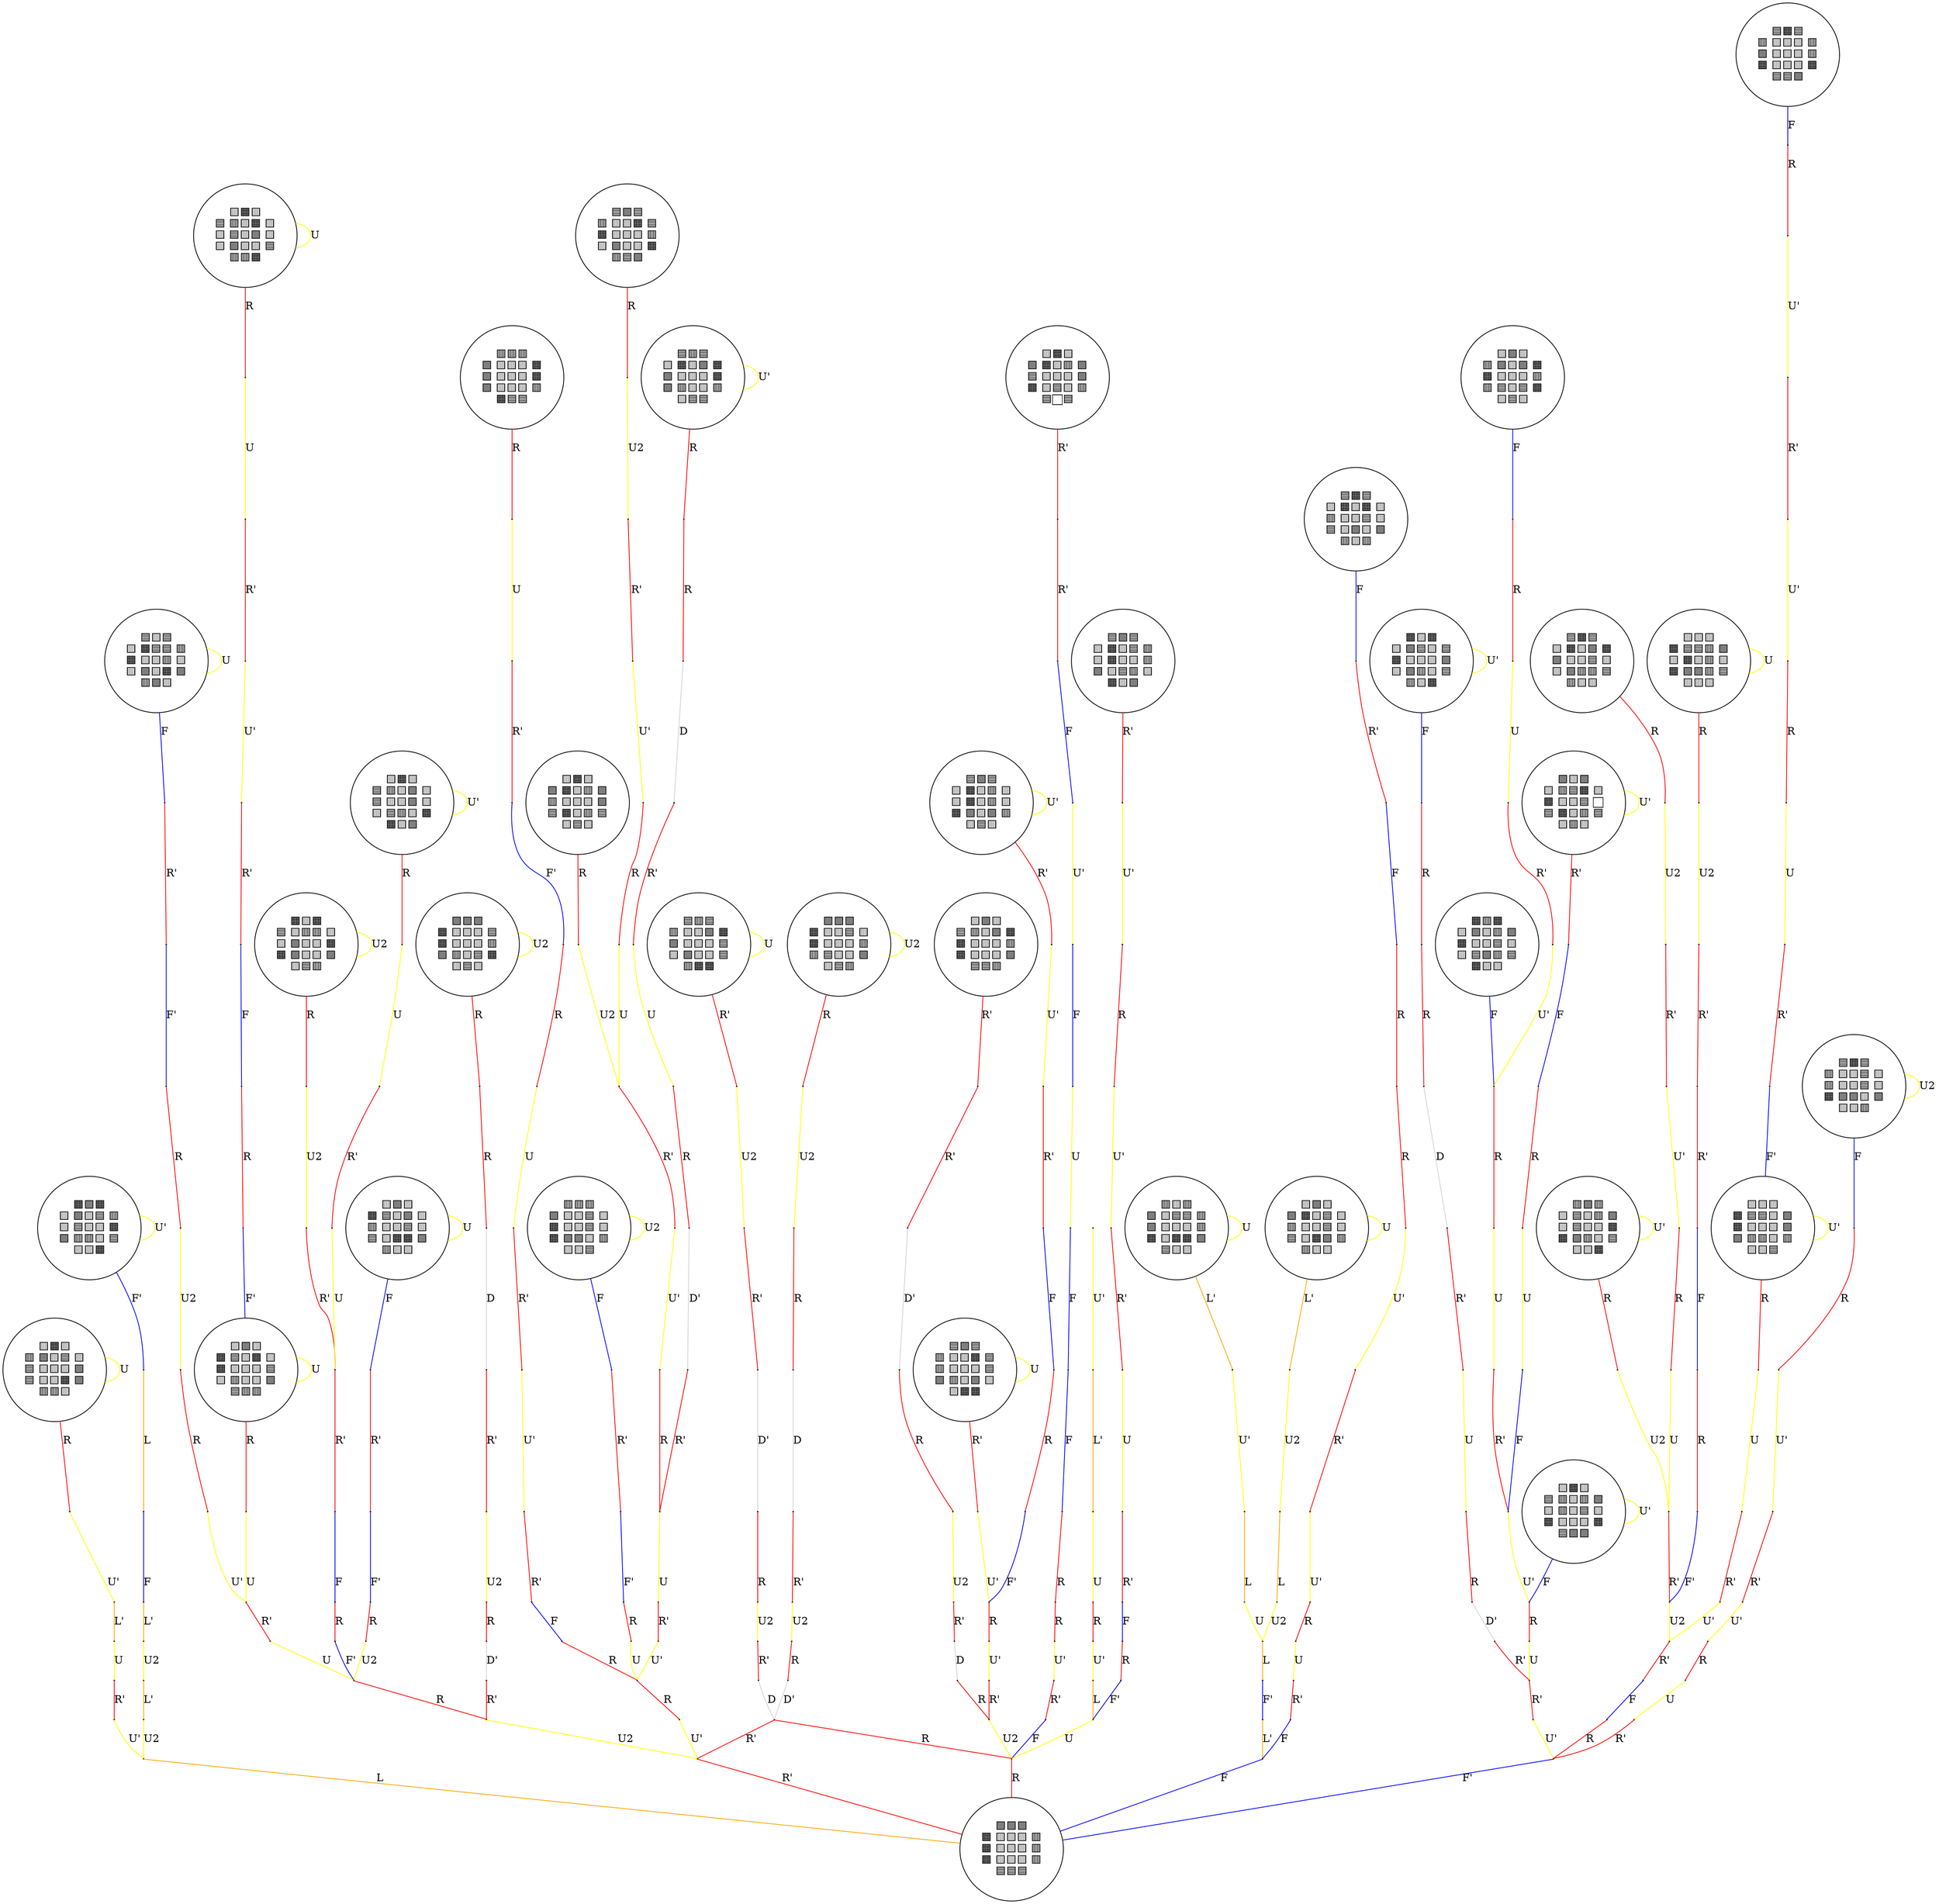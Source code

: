 graph G {
  spline=true;
  1 [width=0.000000, label="", height=0.000000, ];
  2 [width=0.000000, label="", height=0.000000, ];
  3 [width=0.000000, label="", height=0.000000, ];
  4 [width=0.000000, label="", height=0.000000, ];
  5 [width=0.000000, label="", height=0.000000, ];
  6 [width=0.000000, label="", height=0.000000, ];
  7 [width=0.000000, label="", height=0.000000, ];
  8 [width=0.000000, label="", height=0.000000, ];
  9 [width=0.000000, label="", height=0.000000, ];
  10 [width=0.000000, label="", height=0.000000, ];
  11 [width=0.000000, label="", height=0.000000, ];
  12 [width=0.000000, label="", height=0.000000, ];
  13 [width=0.000000, label="", height=0.000000, ];
  14 [width=0.000000, label="", height=0.000000, ];
  15 [width=0.000000, label="", height=0.000000, ];
  16 [width=0.000000, label="", height=0.000000, ];
  17 [width=0.000000, label="", height=0.000000, ];
  18 [width=0.000000, label="", height=0.000000, ];
  19 [width=0.000000, label="", height=0.000000, ];
  20 [width=0.000000, label="", height=0.000000, ];
  21 [width=0.000000, label="", height=0.000000, ];
  22 [width=0.000000, label="", height=0.000000, ];
  23 [width=0.000000, label="", height=0.000000, ];
  24 [width=0.000000, label="", height=0.000000, ];
  25 [width=0.000000, label="", height=0.000000, ];
  26 [width=0.000000, label="", height=0.000000, ];
  27 [width=0.000000, label="", height=0.000000, ];
  28 [width=0.000000, label="", height=0.000000, ];
  29 [width=0.000000, label="", height=0.000000, ];
  30 [width=0.000000, label="", height=0.000000, ];
  31 [width=0.000000, label="", height=0.000000, ];
  32 [width=0.000000, label="", height=0.000000, ];
  33 [shape=circle,
      label="🟩🟩🟩
🟧 🟨🟨🟨 🟦
🟧 🟨🟨🟨 🟥
🟩 🟥🟨🟦 🟧
🟨🟦🟨",
      ];
  34 [width=0.000000, label="", height=0.000000, ];
  35 [width=0.000000, label="", height=0.000000, ];
  36 [shape=circle,
      label="🟧🟩🟧
🟨 🟩🟨🟦 🟥
🟨 🟦🟨🟨 🟧
🟩 🟥🟥🟨 🟦
🟨🟨🟧",
      ];
  37 [width=0.000000, label="", height=0.000000, ];
  38 [width=0.000000, label="", height=0.000000, ];
  39 [width=0.000000, label="", height=0.000000, ];
  40 [width=0.000000, label="", height=0.000000, ];
  41 [width=0.000000, label="", height=0.000000, ];
  42 [width=0.000000, label="", height=0.000000, ];
  43 [shape=circle,
      label="🟦🟩🟦
🟥 🟨🟨🟧 🟦
🟥 🟨🟨🟨 🟦
🟩 🟥🟨🟩 🟨
🟨🟧🟧",
      ];
  44 [width=0.000000, label="", height=0.000000, ];
  45 [shape=circle,
      label="🟨🟨🟨
🟧 🟦🟦🟨 🟩
🟧 🟨🟨🟨 🟩
🟩 🟥🟥🟨 🟥
🟨🟨🟦",
      ];
  46 [shape=circle,
      label="🟦🟥🟦
🟨 🟧🟨🟩 🟧
🟩 🟨🟨🟨 🟧
🟩 🟥🟨🟨 🟥
🟨🟦🟦",
      ];
  47 [width=0.000000, label="", height=0.000000, ];
  48 [width=0.000000, label="", height=0.000000, ];
  49 [width=0.000000, label="", height=0.000000, ];
  50 [width=0.000000, label="", height=0.000000, ];
  51 [width=0.000000, label="", height=0.000000, ];
  52 [width=0.000000, label="", height=0.000000, ];
  53 [width=0.000000, label="", height=0.000000, ];
  54 [width=0.000000, label="", height=0.000000, ];
  55 [width=0.000000, label="", height=0.000000, ];
  56 [width=0.000000, label="", height=0.000000, ];
  57 [width=0.000000, label="", height=0.000000, ];
  58 [shape=circle,
      label="🟨🟧🟨
🟩 🟧🟨🟥 🟩
🟥 🟨🟨🟨 🟩
🟦 🟧🟨🟥 🟦
🟨🟦🟨",
      ];
  59 [shape=circle,
      label="🟩🟨🟩
🟨 🟥🟦🟧 🟨
🟧 🟨🟨🟦 ⬜
🟦 🟧🟨🟥 🟦
🟨🟥🟨",
      ];
  60 [width=0.000000, label="", height=0.000000, ];
  61 [width=0.000000, label="", height=0.000000, ];
  62 [width=0.000000, label="", height=0.000000, ];
  63 [width=0.000000, label="", height=0.000000, ];
  64 [width=0.000000, label="", height=0.000000, ];
  65 [width=0.000000, label="", height=0.000000, ];
  66 [width=0.000000, label="", height=0.000000, ];
  67 [width=0.000000, label="", height=0.000000, ];
  68 [width=0.000000, label="", height=0.000000, ];
  69 [width=0.000000, label="", height=0.000000, ];
  70 [width=0.000000, label="", height=0.000000, ];
  71 [width=0.000000, label="", height=0.000000, ];
  72 [width=0.000000, label="", height=0.000000, ];
  73 [width=0.000000, label="", height=0.000000, ];
  74 [width=0.000000, label="", height=0.000000, ];
  75 [width=0.000000, label="", height=0.000000, ];
  76 [width=0.000000, label="", height=0.000000, ];
  77 [shape=circle,
      label="🟨🟩🟨
🟥 🟩🟨🟩 🟧
🟧 🟨🟨🟨 🟥
🟥 🟦🟨🟦 🟧
🟨🟦🟨",
      ];
  78 [shape=circle,
      label="🟩🟩🟩
🟧 🟨🟨🟦 🟨
🟧 🟨🟨🟨 🟥
🟥 🟦🟨🟨 🟩
🟨🟦🟥",
      ];
  79 [width=0.000000, label="", height=0.000000, ];
  80 [width=0.000000, label="", height=0.000000, ];
  81 [width=0.000000, label="", height=0.000000, ];
  82 [width=0.000000, label="", height=0.000000, ];
  83 [width=0.000000, label="", height=0.000000, ];
  84 [width=0.000000, label="", height=0.000000, ];
  85 [shape=circle,
      label="🟨🟨🟨
🟧 🟦🟦🟥 🟩
🟨 🟧🟨🟥 🟨
🟧 🟩🟩🟥 🟦
🟨🟨🟨",
      ];
  86 [shape=circle,
      label="🟦🟩🟦
🟨 🟧🟨🟥 🟨
🟨 🟧🟨🟥 🟨
🟧 🟩🟨🟩 🟥
🟨🟦🟨",
      ];
  87 [shape=circle,
      label="🟧🟨🟧
🟦 🟨🟥🟥 🟨
🟨 🟩🟨🟨 🟧
🟧 🟩🟨🟨 🟩
🟨🟦🟥",
      ];
  88 [shape=circle,
      label="🟦🟧🟦
🟥 🟨🟨🟦 🟨
🟥 🟨🟨🟦 🟨
🟧 🟩🟩🟨 🟩
🟨🟨🟥",
      ];
  89 [width=0.000000, label="", height=0.000000, ];
  90 [shape=circle,
      label="🟥🟩🟥
🟨 🟦🟨🟥 🟩
🟨 🟦🟨🟨 🟧
🟧 🟩🟥🟨 🟦
🟨🟨🟧",
      ];
  91 [width=0.000000, label="", height=0.000000, ];
  92 [shape=circle,
      label="🟥🟥🟥
🟩 🟨🟨🟦 🟨
🟧 🟨🟨🟦 🟨
🟧 🟩🟩🟨 🟥
🟨🟨🟦",
      ];
  93 [width=0.000000, label="", height=0.000000, ];
  94 [width=0.000000, label="", height=0.000000, ];
  95 [width=0.000000, label="", height=0.000000, ];
  96 [width=0.000000, label="", height=0.000000, ];
  97 [width=0.000000, label="", height=0.000000, ];
  98 [width=0.000000, label="", height=0.000000, ];
  99 [width=0.000000, label="", height=0.000000, ];
  100 [width=0.000000, label="", height=0.000000, ];
  101 [shape=circle,
       label="🟨🟩🟨
🟧 🟦🟨🟩 🟨
🟥 🟨🟨🟦 🟨
🟦 🟨🟧🟧 🟩
🟥🟨🟨",
       ];
  102 [shape=circle,
       label="🟨🟧🟨
🟥 🟩🟨🟦 🟨
🟦 🟨🟨🟨 🟩
🟦 🟨🟨🟧 🟩
🟥🟥🟨",
       ];
  103 [shape=circle,
       label="🟨🟩🟨
🟩 🟧🟨🟦 🟨
🟥 🟨🟨🟦 🟨
🟦 🟨🟧🟩 🟥
🟥🟨🟨",
       ];
  104 [width=0.000000, label="", height=0.000000, ];
  105 [shape=circle,
       label="🟦🟧🟦
🟨 🟧🟨🟧 🟨
🟥 🟨🟨🟦 🟨
🟦 🟨🟩🟨 🟩
🟥🟨🟥",
       ];
  106 [width=0.000000, label="", height=0.000000, ];
  107 [width=0.000000, label="", height=0.000000, ];
  108 [width=0.000000, label="", height=0.000000, ];
  109 [width=0.000000, label="", height=0.000000, ];
  110 [width=0.000000, label="", height=0.000000, ];
  111 [width=0.000000, label="", height=0.000000, ];
  112 [width=0.000000, label="", height=0.000000, ];
  113 [width=0.000000, label="", height=0.000000, ];
  114 [width=0.000000, label="", height=0.000000, ];
  115 [width=0.000000, label="", height=0.000000, ];
  116 [width=0.000000, label="", height=0.000000, ];
  117 [width=0.000000, label="", height=0.000000, ];
  118 [width=0.000000, label="", height=0.000000, ];
  119 [width=0.000000, label="", height=0.000000, ];
  120 [width=0.000000, label="", height=0.000000, ];
  121 [width=0.000000, label="", height=0.000000, ];
  122 [width=0.000000, label="", height=0.000000, ];
  123 [width=0.000000, label="", height=0.000000, ];
  124 [width=0.000000, label="", height=0.000000, ];
  125 [width=0.000000, label="", height=0.000000, ];
  126 [width=0.000000, label="", height=0.000000, ];
  127 [width=0.000000, label="", height=0.000000, ];
  128 [width=0.000000, label="", height=0.000000, ];
  129 [width=0.000000, label="", height=0.000000, ];
  130 [width=0.000000, label="", height=0.000000, ];
  131 [width=0.000000, label="", height=0.000000, ];
  132 [width=0.000000, label="", height=0.000000, ];
  133 [width=0.000000, label="", height=0.000000, ];
  134 [width=0.000000, label="", height=0.000000, ];
  135 [width=0.000000, label="", height=0.000000, ];
  136 [width=0.000000, label="", height=0.000000, ];
  137 [width=0.000000, label="", height=0.000000, ];
  138 [width=0.000000, label="", height=0.000000, ];
  139 [shape=circle,
       label="🟦🟧🟦
🟨 🟧🟨🟩 🟧
🟩 🟨🟨🟦 🟨
🟨 🟩🟥🟥 🟦
🟥🟨🟨",
       ];
  140 [shape=circle,
       label="🟦🟨🟦
🟨 🟧🟦🟦 🟥
🟧 🟨🟨🟥 🟨
🟨 🟩🟨🟧 🟩
🟥🟩🟨",
       ];
  141 [width=0.000000, label="", height=0.000000, ];
  142 [shape=circle,
       label="🟨🟧🟨
🟦 🟥🟨🟧 🟨
🟨 🟦🟨🟩 🟨
🟨 🟩🟨🟨 🟦
🟥🟥🟧",
       ];
  143 [shape=circle,
       label="🟧🟨🟧
🟨 🟩🟦🟨 🟦
🟧 🟨🟨🟨 🟩
🟨 🟩🟥🟨 🟦
🟥🟨🟧",
       ];
  144 [shape=circle,
       label="🟦🟥🟦
🟥 🟨🟨🟩 🟧
🟩 🟨🟨🟨 🟦
🟨 🟩🟨🟨 🟦
🟥🟧🟧",
       ];
  145 [width=0.000000, label="", height=0.000000, ];
  146 [width=0.000000, label="", height=0.000000, ];
  147 [width=0.000000, label="", height=0.000000, ];
  148 [shape=circle,
       label="🟦🟩🟦
🟥 🟨🟨🟧 🟦
🟧 🟨🟨🟨 🟥
🟨 🟩🟨🟨 🟧
🟥🟦🟩",
       ];
  149 [width=0.000000, label="", height=0.000000, ];
  150 [width=0.000000, label="", height=0.000000, ];
  151 [width=0.000000, label="", height=0.000000, ];
  152 [width=0.000000, label="", height=0.000000, ];
  153 [width=0.000000, label="", height=0.000000, ];
  154 [width=0.000000, label="", height=0.000000, ];
  155 [width=0.000000, label="", height=0.000000, ];
  156 [shape=circle,
       label="🟥🟥🟥
🟩 🟨🟨🟨 🟧
🟩 🟨🟨🟨 🟧
🟩 🟨🟨🟨 🟥
🟧🟦🟦",
       ];
  157 [width=0.000000, label="", height=0.000000, ];
  158 [width=0.000000, label="", height=0.000000, ];
  159 [width=0.000000, label="", height=0.000000, ];
  160 [shape=circle,
       label="🟦🟩🟦
🟨 🟧🟨🟦 🟥
🟨 🟧🟨🟨 🟥
🟩 🟨🟦🟥 🟨
🟧🟨🟩",
       ];
  161 [width=0.000000, label="", height=0.000000, ];
  162 [width=0.000000, label="", height=0.000000, ];
  163 [width=0.000000, label="", height=0.000000, ];
  164 [shape=circle,
       label="🟧🟥🟧
🟨 🟩🟨🟥 🟩
🟧 🟨🟨🟦 🟨
🟨 🟦🟩🟥 🟦
🟧🟨🟨",
       ];
  165 [width=0.000000, label="", height=0.000000, ];
  166 [width=0.000000, label="", height=0.000000, ];
  167 [width=0.000000, label="", height=0.000000, ];
  168 [width=0.000000, label="", height=0.000000, ];
  169 [shape=circle,
       label="🟨🟧🟨
🟦 🟥🟨🟩 🟨
🟦 🟨🟨🟩 🟨
🟨 🟦🟥🟨 🟧
🟧🟨🟩",
       ];
  170 [width=0.000000, label="", height=0.000000, ];
  171 [width=0.000000, label="", height=0.000000, ];
  172 [width=0.000000, label="", height=0.000000, ];
  173 [width=0.000000, label="", height=0.000000, ];
  174 [width=0.000000, label="", height=0.000000, ];
  175 [width=0.000000, label="", height=0.000000, ];
  176 [width=0.000000, label="", height=0.000000, ];
  177 [width=0.000000, label="", height=0.000000, ];
  178 [width=0.000000, label="", height=0.000000, ];
  179 [width=0.000000, label="", height=0.000000, ];
  180 [width=0.000000, label="", height=0.000000, ];
  181 [width=0.000000, label="", height=0.000000, ];
  182 [shape=circle,
       label="🟥🟨🟥
🟩 🟨🟦🟦 🟥
🟩 🟨🟨🟨 🟥
🟧 🟨🟧🟧 🟩
🟦🟨🟨",
       ];
  183 [width=0.000000, label="", height=0.000000, ];
  184 [width=0.000000, label="", height=0.000000, ];
  185 [width=0.000000, label="", height=0.000000, ];
  186 [width=0.000000, label="", height=0.000000, ];
  187 [width=0.000000, label="", height=0.000000, ];
  188 [shape=circle,
       label="🟨🟩🟨
🟦 🟥🟨🟩 🟧
🟧 🟨🟨🟨 🟥
🟧 🟨🟨🟨 🟩
🟦🟦🟥",
       ];
  189 [width=0.000000, label="", height=0.000000, ];
  190 [width=0.000000, label="", height=0.000000, ];
  191 [width=0.000000, label="", height=0.000000, ];
  192 [shape=circle,
       label="🟨🟧🟨
🟩 🟧🟨🟥 🟩
🟦 🟨🟨🟨 🟩
🟧 🟨🟦🟨 🟥
🟦⬜🟦",
       ];
  193 [shape=circle,
       label="🟩🟩🟩
🟧 🟨🟨🟨 🟥
🟧 🟨🟨🟨 🟥
🟧 🟨🟨🟨 🟥
🟦🟦🟦",
       ];
  194 [width=0.000000, label="", height=0.000000, ];
  195 [width=0.000000, label="", height=0.000000, ];
  196 [width=0.000000, label="", height=0.000000, ];
  197 [width=0.000000, label="", height=0.000000, ];
  198 [width=0.000000, label="", height=0.000000, ];
  199 [width=0.000000, label="", height=0.000000, ];
  200 [width=0.000000, label="", height=0.000000, ];
  201 [width=0.000000, label="", height=0.000000, ];
  202 [width=0.000000, label="", height=0.000000, ];
  203 [shape=circle,
       label="🟨🟧🟨
🟦 🟥🟨🟥 🟩
🟨 🟥🟨🟦 🟨
🟧 🟨🟨🟨 🟧
🟦🟩🟩",
       ];
  204 [shape=circle,
       label="🟦🟧🟦
🟥 🟨🟨🟨 🟥
🟩 🟨🟨🟨 🟥
🟧 🟨🟨🟨 🟧
🟦🟦🟩",
       ];
  205 [width=0.000000, label="", height=0.000000, ];
  206 [width=0.000000, label="", height=0.000000, ];
  207 [width=0.000000, label="", height=0.000000, ];
  208 [shape=circle,
       label="🟨🟩🟨
🟧 🟦🟨🟧 🟨
🟧 🟨🟨🟨 🟦
🟨 🟥🟨🟨 🟩
🟦🟥🟥",
       ];
  209 [width=0.000000, label="", height=0.000000, ];
  210 [width=0.000000, label="", height=0.000000, ];
  211 [width=0.000000, label="", height=0.000000, ];
  212 [width=0.000000, label="", height=0.000000, ];
  213 [width=0.000000, label="", height=0.000000, ];
  214 [width=0.000000, label="", height=0.000000, ];
  215 [width=0.000000, label="", height=0.000000, ];
  216 [width=0.000000, label="", height=0.000000, ];
  217 [width=0.000000, label="", height=0.000000, ];
  218 [width=0.000000, label="", height=0.000000, ];
  219 [width=0.000000, label="", height=0.000000, ];
  220 [width=0.000000, label="", height=0.000000, ];
  221 [width=0.000000, label="", height=0.000000, ];
  222 [width=0.000000, label="", height=0.000000, ];
  223 [width=0.000000, label="", height=0.000000, ];
  224 [width=0.000000, label="", height=0.000000, ];
  225 [width=0.000000, label="", height=0.000000, ];
  226 [width=0.000000, label="", height=0.000000, ];
  227 [width=0.000000, label="", height=0.000000, ];
  228 [width=0.000000, label="", height=0.000000, ];
  229 [width=0.000000, label="", height=0.000000, ];
  230 [width=0.000000, label="", height=0.000000, ];
  231 [width=0.000000, label="", height=0.000000, ];
  232 [width=0.000000, label="", height=0.000000, ];
  233 [width=0.000000, label="", height=0.000000, ];
  234 [width=0.000000, label="", height=0.000000, ];
  235 [width=0.000000, label="", height=0.000000, ];
  236 [width=0.000000, label="", height=0.000000, ];
  237 [width=0.000000, label="", height=0.000000, ];
  238 [width=0.000000, label="", height=0.000000, ];
  239 [width=0.000000, label="", height=0.000000, ];
  240 [width=0.000000, label="", height=0.000000, ];
  241 [width=0.000000, label="", height=0.000000, ];
  242 [width=0.000000, label="", height=0.000000, ];
  243 [width=0.000000, label="", height=0.000000, ];
  244 [width=0.000000, label="", height=0.000000, ];
  245 [width=0.000000, label="", height=0.000000, ];
  246 [width=0.000000, label="", height=0.000000, ];
  247 [width=0.000000, label="", height=0.000000, ];
  248 [width=0.000000, label="", height=0.000000, ];
  249 [width=0.000000, label="", height=0.000000, ];
  250 [width=0.000000, label="", height=0.000000, ];
  251 [width=0.000000, label="", height=0.000000, ];
  252 [width=0.000000, label="", height=0.000000, ];
  253 [width=0.000000, label="", height=0.000000, ];
  254 [width=0.000000, label="", height=0.000000, ];
  255 [width=0.000000, label="", height=0.000000, ];
  256 [width=0.000000, label="", height=0.000000, ];
  257 [width=0.000000, label="", height=0.000000, ];
  258 [width=0.000000, label="", height=0.000000, ];
  259 [width=0.000000, label="", height=0.000000, ];
  260 [width=0.000000, label="", height=0.000000, ];
  261 [width=0.000000, label="", height=0.000000, ];
  262 [width=0.000000, label="", height=0.000000, ];
  263 [width=0.000000, label="", height=0.000000, ];
  264 [width=0.000000, label="", height=0.000000, ];
  
  
  1 -- 9 [color="#FFA500", label="L'", ];
  2 -- 166 [color="#FFFF00", label="U'", ];
  3 -- 40 [color="#FFFF00", label="U'", ];
  4 -- 12 [color="#FF0000", label="R", ];
  5 -- 100 [color="#FFA500", label="L", ];
  6 -- 163 [color="#FFFF00", label="U2", ];
  7 -- 3 [color="#FF0000", label="R'", ];
  8 -- 154 [color="#FFA500", label="L", ];
  9 -- 189 [color="#FFFF00", label="U", ];
  10 -- 97 [color="#FFFF00", label="U", ];
  11 -- 193 [color="#FFA500", label="L", ];
  12 -- 41 [color="#FFFF00", label="U'", ];
  13 -- 4 [color="#FF0000", label="R", ];
  14 -- 75 [color="#FFFF00", label="U2", ];
  15 -- 17 [color="#FF0000", label="R'", ];
  16 -- 24 [color="#FF0000", label="R", ];
  17 -- 18 [color="#D3D3D3", label="D", ];
  18 -- 25 [color="#FF0000", label="R", ];
  19 -- 16 [color="#D3D3D3", label="D'", ];
  20 -- 19 [color="#FF0000", label="R'", ];
  21 -- 256 [color="#FFFF00", label="U", ];
  22 -- 25 [color="#FF0000", label="R'", ];
  23 -- 21 [color="#FF0000", label="R'", ];
  24 -- 180 [color="#FFFF00", label="U2", ];
  25 -- 185 [color="#FFFF00", label="U2", ];
  26 -- 115 [color="#FFFF00", label="U", ];
  27 -- 81 [color="#FFFF00", label="U2", ];
  28 -- 122 [color="#FFFF00", label="U", ];
  29 -- 50 [color="#FF0000", label="R", ];
  30 -- 51 [color="#FF0000", label="R", ];
  31 -- 37 [color="#FF0000", label="R'", ];
  32 -- 185 [color="#0000FF", label="F", ];
  33 -- 30 [color="#FF0000", label="R", ];
  33 -- 33 [color="#FFFF00", label="U2", ];
  34 -- 219 [color="#0000FF", label="F", ];
  35 -- 55 [color="#FF0000", label="R'", ];
  36 -- 36 [color="#FFFF00", label="U'", ];
  36 -- 168 [color="#0000FF", label="F'", ];
  37 -- 220 [color="#0000FF", label="F", ];
  38 -- 114 [color="#FFFF00", label="U'", ];
  39 -- 7 [color="#FFFF00", label="U", ];
  40 -- 42 [color="#FF0000", label="R'", ];
  41 -- 32 [color="#FF0000", label="R'", ];
  42 -- 118 [color="#0000FF", label="F", ];
  43 -- 38 [color="#FF0000", label="R'", ];
  43 -- 43 [color="#FFFF00", label="U", ];
  44 -- 39 [color="#FF0000", label="R", ];
  45 -- 28 [color="#FF0000", label="R", ];
  45 -- 45 [color="#FFFF00", label="U'", ];
  46 -- 29 [color="#FF0000", label="R", ];
  46 -- 46 [color="#FFFF00", label="U'", ];
  47 -- 53 [color="#FF0000", label="R'", ];
  48 -- 26 [color="#FF0000", label="R'", ];
  49 -- 27 [color="#FF0000", label="R'", ];
  50 -- 48 [color="#D3D3D3", label="D", ];
  51 -- 49 [color="#D3D3D3", label="D", ];
  52 -- 47 [color="#D3D3D3", label="D", ];
  53 -- 175 [color="#FFFF00", label="U2", ];
  54 -- 52 [color="#FF0000", label="R", ];
  55 -- 34 [color="#FF0000", label="R'", ];
  56 -- 159 [color="#FFFF00", label="U", ];
  57 -- 99 [color="#FFFF00", label="U2", ];
  58 -- 57 [color="#FF0000", label="R", ];
  59 -- 59 [color="#FFFF00", label="U'", ];
  59 -- 66 [color="#FF0000", label="R'", ];
  60 -- 61 [color="#FF0000", label="R'", ];
  61 -- 158 [color="#FFFF00", label="U'", ];
  62 -- 243 [color="#FFFF00", label="U'", ];
  63 -- 69 [color="#FF0000", label="R", ];
  64 -- 72 [color="#FF0000", label="R'", ];
  65 -- 62 [color="#FF0000", label="R'", ];
  66 -- 216 [color="#0000FF", label="F", ];
  67 -- 68 [color="#FF0000", label="R'", ];
  68 -- 218 [color="#0000FF", label="F", ];
  69 -- 70 [color="#D3D3D3", label="D'", ];
  70 -- 65 [color="#FF0000", label="R'", ];
  71 -- 73 [color="#FF0000", label="R", ];
  72 -- 31 [color="#FFFF00", label="U2", ];
  73 -- 23 [color="#FFFF00", label="U'", ];
  74 -- 54 [color="#FFFF00", label="U2", ];
  75 -- 255 [color="#FFA500", label="L'", ];
  76 -- 82 [color="#FF0000", label="R", ];
  77 -- 212 [color="#0000FF", label="F", ];
  78 -- 74 [color="#FF0000", label="R", ];
  78 -- 78 [color="#FFFF00", label="U2", ];
  79 -- 80 [color="#D3D3D3", label="D'", ];
  80 -- 82 [color="#FF0000", label="R'", ];
  81 -- 79 [color="#FF0000", label="R", ];
  82 -- 177 [color="#FFFF00", label="U2", ];
  83 -- 64 [color="#FFFF00", label="U2", ];
  84 -- 35 [color="#FFFF00", label="U2", ];
  85 -- 85 [color="#FFFF00", label="U", ];
  85 -- 207 [color="#FF0000", label="R", ];
  86 -- 86 [color="#FFFF00", label="U'", ];
  86 -- 89 [color="#FF0000", label="R'", ];
  87 -- 84 [color="#FF0000", label="R", ];
  87 -- 87 [color="#FFFF00", label="U2", ];
  88 -- 88 [color="#FFFF00", label="U2", ];
  88 -- 214 [color="#0000FF", label="F", ];
  89 -- 67 [color="#FFFF00", label="U'", ];
  90 -- 83 [color="#FF0000", label="R", ];
  90 -- 90 [color="#FFFF00", label="U'", ];
  91 -- 94 [color="#FF0000", label="R'", ];
  92 -- 92 [color="#FFFF00", label="U2", ];
  92 -- 215 [color="#0000FF", label="F", ];
  93 -- 210 [color="#FFA500", label="L'", ];
  94 -- 125 [color="#FFFF00", label="U'", ];
  95 -- 111 [color="#FF0000", label="R'", ];
  96 -- 106 [color="#FF0000", label="R'", ];
  97 -- 104 [color="#FF0000", label="R'", ];
  98 -- 146 [color="#FFFF00", label="U'", ];
  99 -- 107 [color="#FF0000", label="R'", ];
  100 -- 93 [color="#0000FF", label="F'", ];
  101 -- 101 [color="#FFFF00", label="U", ];
  101 -- 226 [color="#0000FF", label="F", ];
  102 -- 98 [color="#FF0000", label="R", ];
  102 -- 102 [color="#FFFF00", label="U", ];
  103 -- 6 [color="#FFA500", label="L'", ];
  103 -- 103 [color="#FFFF00", label="U", ];
  104 -- 11 [color="#FFFF00", label="U'", ];
  105 -- 227 [color="#0000FF", label="F", ];
  106 -- 157 [color="#FFFF00", label="U'", ];
  107 -- 127 [color="#FFFF00", label="U'", ];
  108 -- 22 [color="#FFFF00", label="U'", ];
  109 -- 113 [color="#FF0000", label="R'", ];
  110 -- 112 [color="#FF0000", label="R'", ];
  111 -- 167 [color="#FFFF00", label="U'", ];
  112 -- 236 [color="#FFFF00", label="U'", ];
  113 -- 128 [color="#FFFF00", label="U'", ];
  114 -- 108 [color="#FF0000", label="R", ];
  115 -- 131 [color="#FF0000", label="R", ];
  116 -- 262 [color="#FFFF00", label="U", ];
  117 -- 120 [color="#FF0000", label="R", ];
  118 -- 117 [color="#FF0000", label="R", ];
  119 -- 44 [color="#0000FF", label="F'", ];
  120 -- 177 [color="#FFFF00", label="U'", ];
  121 -- 119 [color="#FF0000", label="R'", ];
  122 -- 130 [color="#FF0000", label="R'", ];
  123 -- 76 [color="#FFFF00", label="U", ];
  124 -- 135 [color="#FF0000", label="R'", ];
  125 -- 126 [color="#FF0000", label="R", ];
  126 -- 99 [color="#FFFF00", label="U", ];
  127 -- 116 [color="#FF0000", label="R", ];
  128 -- 129 [color="#FF0000", label="R", ];
  129 -- 64 [color="#FFFF00", label="U", ];
  130 -- 31 [color="#FFFF00", label="U'", ];
  131 -- 132 [color="#D3D3D3", label="D'", ];
  132 -- 116 [color="#FF0000", label="R'", ];
  133 -- 123 [color="#FF0000", label="R'", ];
  134 -- 136 [color="#FF0000", label="R'", ];
  135 -- 55 [color="#FFFF00", label="U", ];
  136 -- 178 [color="#FFFF00", label="U'", ];
  137 -- 91 [color="#FFFF00", label="U2", ];
  138 -- 109 [color="#FFFF00", label="U2", ];
  139 -- 138 [color="#FF0000", label="R", ];
  140 -- 140 [color="#FFFF00", label="U", ];
  140 -- 247 [color="#0000FF", label="F", ];
  141 -- 147 [color="#FF0000", label="R'", ];
  142 -- 142 [color="#FFFF00", label="U", ];
  142 -- 176 [color="#FF0000", label="R", ];
  143 -- 143 [color="#FFFF00", label="U'", ];
  143 -- 223 [color="#0000FF", label="F", ];
  144 -- 144 [color="#FFFF00", label="U", ];
  144 -- 181 [color="#FF0000", label="R'", ];
  145 -- 141 [color="#FF0000", label="R'", ];
  146 -- 10 [color="#FFA500", label="L'", ];
  147 -- 222 [color="#0000FF", label="F", ];
  148 -- 137 [color="#FF0000", label="R", ];
  149 -- 225 [color="#FFFF00", label="U", ];
  150 -- 121 [color="#FFFF00", label="U", ];
  151 -- 133 [color="#FFFF00", label="U'", ];
  152 -- 151 [color="#FF0000", label="R", ];
  153 -- 171 [color="#FFFF00", label="U", ];
  154 -- 185 [color="#FFFF00", label="U", ];
  155 -- 71 [color="#FFFF00", label="U'", ];
  156 -- 150 [color="#FF0000", label="R", ];
  157 -- 149 [color="#FF0000", label="R", ];
  158 -- 153 [color="#FF0000", label="R", ];
  159 -- 259 [color="#0000FF", label="F", ];
  160 -- 155 [color="#FF0000", label="R'", ];
  161 -- 224 [color="#FFFF00", label="U", ];
  162 -- 152 [color="#FFFF00", label="U2", ];
  163 -- 254 [color="#FFA500", label="L", ];
  164 -- 230 [color="#0000FF", label="F", ];
  165 -- 162 [color="#FF0000", label="R", ];
  166 -- 209 [color="#FFA500", label="L", ];
  167 -- 161 [color="#FF0000", label="R", ];
  168 -- 264 [color="#FFA500", label="L", ];
  169 -- 169 [color="#FFFF00", label="U'", ];
  169 -- 206 [color="#FF0000", label="R", ];
  170 -- 174 [color="#FF0000", label="R", ];
  171 -- 173 [color="#FF0000", label="R'", ];
  172 -- 170 [color="#FF0000", label="R", ];
  173 -- 210 [color="#0000FF", label="F", ];
  174 -- 60 [color="#FFFF00", label="U'", ];
  175 -- 196 [color="#FF0000", label="R", ];
  176 -- 134 [color="#FFFF00", label="U", ];
  177 -- 193 [color="#FF0000", label="R'", ];
  178 -- 187 [color="#FF0000", label="R'", ];
  179 -- 117 [color="#FFFF00", label="U", ];
  180 -- 195 [color="#FF0000", label="R'", ];
  181 -- 20 [color="#FFFF00", label="U2", ];
  182 -- 2 [color="#FFA500", label="L'", ];
  182 -- 182 [color="#FFFF00", label="U", ];
  183 -- 8 [color="#FFFF00", label="U'", ];
  184 -- 15 [color="#FFFF00", label="U2", ];
  185 -- 193 [color="#FF0000", label="R", ];
  186 -- 198 [color="#FF0000", label="R'", ];
  187 -- 241 [color="#0000FF", label="F", ];
  188 -- 201 [color="#FF0000", label="R'", ];
  189 -- 183 [color="#FF0000", label="R", ];
  190 -- 179 [color="#FF0000", label="R", ];
  191 -- 1 [color="#FFFF00", label="U'", ];
  192 -- 186 [color="#FF0000", label="R'", ];
  194 -- 205 [color="#FF0000", label="R'", ];
  195 -- 200 [color="#D3D3D3", label="D", ];
  196 -- 200 [color="#D3D3D3", label="D'", ];
  197 -- 184 [color="#FF0000", label="R", ];
  198 -- 237 [color="#0000FF", label="F", ];
  199 -- 197 [color="#D3D3D3", label="D'", ];
  200 -- 177 [color="#FF0000", label="R'", ];
  200 -- 185 [color="#FF0000", label="R", ];
  201 -- 199 [color="#FF0000", label="R'", ];
  202 -- 14 [color="#FFA500", label="L'", ];
  203 -- 203 [color="#FFFF00", label="U'", ];
  203 -- 236 [color="#0000FF", label="F", ];
  204 -- 244 [color="#0000FF", label="F", ];
  205 -- 230 [color="#FFFF00", label="U'", ];
  206 -- 124 [color="#FFFF00", label="U", ];
  207 -- 145 [color="#FFFF00", label="U2", ];
  208 -- 208 [color="#FFFF00", label="U", ];
  208 -- 252 [color="#FF0000", label="R", ];
  209 -- 5 [color="#FFFF00", label="U", ];
  210 -- 193 [color="#0000FF", label="F", ];
  211 -- 76 [color="#0000FF", label="F'", ];
  212 -- 229 [color="#FF0000", label="R", ];
  213 -- 263 [color="#FFFF00", label="U", ];
  214 -- 249 [color="#FF0000", label="R", ];
  215 -- 242 [color="#FF0000", label="R'", ];
  216 -- 213 [color="#FF0000", label="R", ];
  217 -- 72 [color="#0000FF", label="F'", ];
  218 -- 228 [color="#FF0000", label="R", ];
  219 -- 211 [color="#FF0000", label="R", ];
  220 -- 243 [color="#FF0000", label="R", ];
  221 -- 45 [color="#0000FF", label="F'", ];
  222 -- 217 [color="#FF0000", label="R", ];
  223 -- 239 [color="#FF0000", label="R", ];
  224 -- 221 [color="#FF0000", label="R'", ];
  225 -- 243 [color="#FF0000", label="R'", ];
  226 -- 251 [color="#FF0000", label="R'", ];
  227 -- 234 [color="#FF0000", label="R'", ];
  228 -- 114 [color="#0000FF", label="F'", ];
  229 -- 194 [color="#FFFF00", label="U", ];
  230 -- 235 [color="#FF0000", label="R", ];
  231 -- 165 [color="#0000FF", label="F'", ];
  232 -- 154 [color="#0000FF", label="F'", ];
  233 -- 95 [color="#FFFF00", label="U'", ];
  234 -- 172 [color="#0000FF", label="F", ];
  235 -- 110 [color="#FFFF00", label="U", ];
  236 -- 240 [color="#FF0000", label="R", ];
  237 -- 260 [color="#FFFF00", label="U'", ];
  238 -- 63 [color="#FFFF00", label="U", ];
  239 -- 246 [color="#FF0000", label="R", ];
  240 -- 65 [color="#FFFF00", label="U", ];
  241 -- 250 [color="#FF0000", label="R", ];
  242 -- 190 [color="#0000FF", label="F'", ];
  243 -- 193 [color="#0000FF", label="F'", ];
  244 -- 233 [color="#FF0000", label="R", ];
  245 -- 238 [color="#FF0000", label="R'", ];
  246 -- 245 [color="#D3D3D3", label="D", ];
  247 -- 231 [color="#FF0000", label="R'", ];
  248 -- 232 [color="#FF0000", label="R", ];
  249 -- 96 [color="#FFFF00", label="U'", ];
  250 -- 208 [color="#0000FF", label="F'", ];
  251 -- 257 [color="#0000FF", label="F'", ];
  252 -- 133 [color="#FFFF00", label="U", ];
  253 -- 76 [color="#FFFF00", label="U2", ];
  254 -- 5 [color="#FFFF00", label="U2", ];
  255 -- 11 [color="#FFFF00", label="U2", ];
  256 -- 258 [color="#FF0000", label="R'", ];
  257 -- 253 [color="#FF0000", label="R", ];
  258 -- 248 [color="#0000FF", label="F", ];
  259 -- 13 [color="#0000FF", label="F", ];
  260 -- 56 [color="#0000FF", label="F", ];
  261 -- 117 [color="#FFFF00", label="U'", ];
  262 -- 261 [color="#FF0000", label="R'", ];
  263 -- 112 [color="#0000FF", label="F", ];
  264 -- 202 [color="#0000FF", label="F", ];
  
  }
